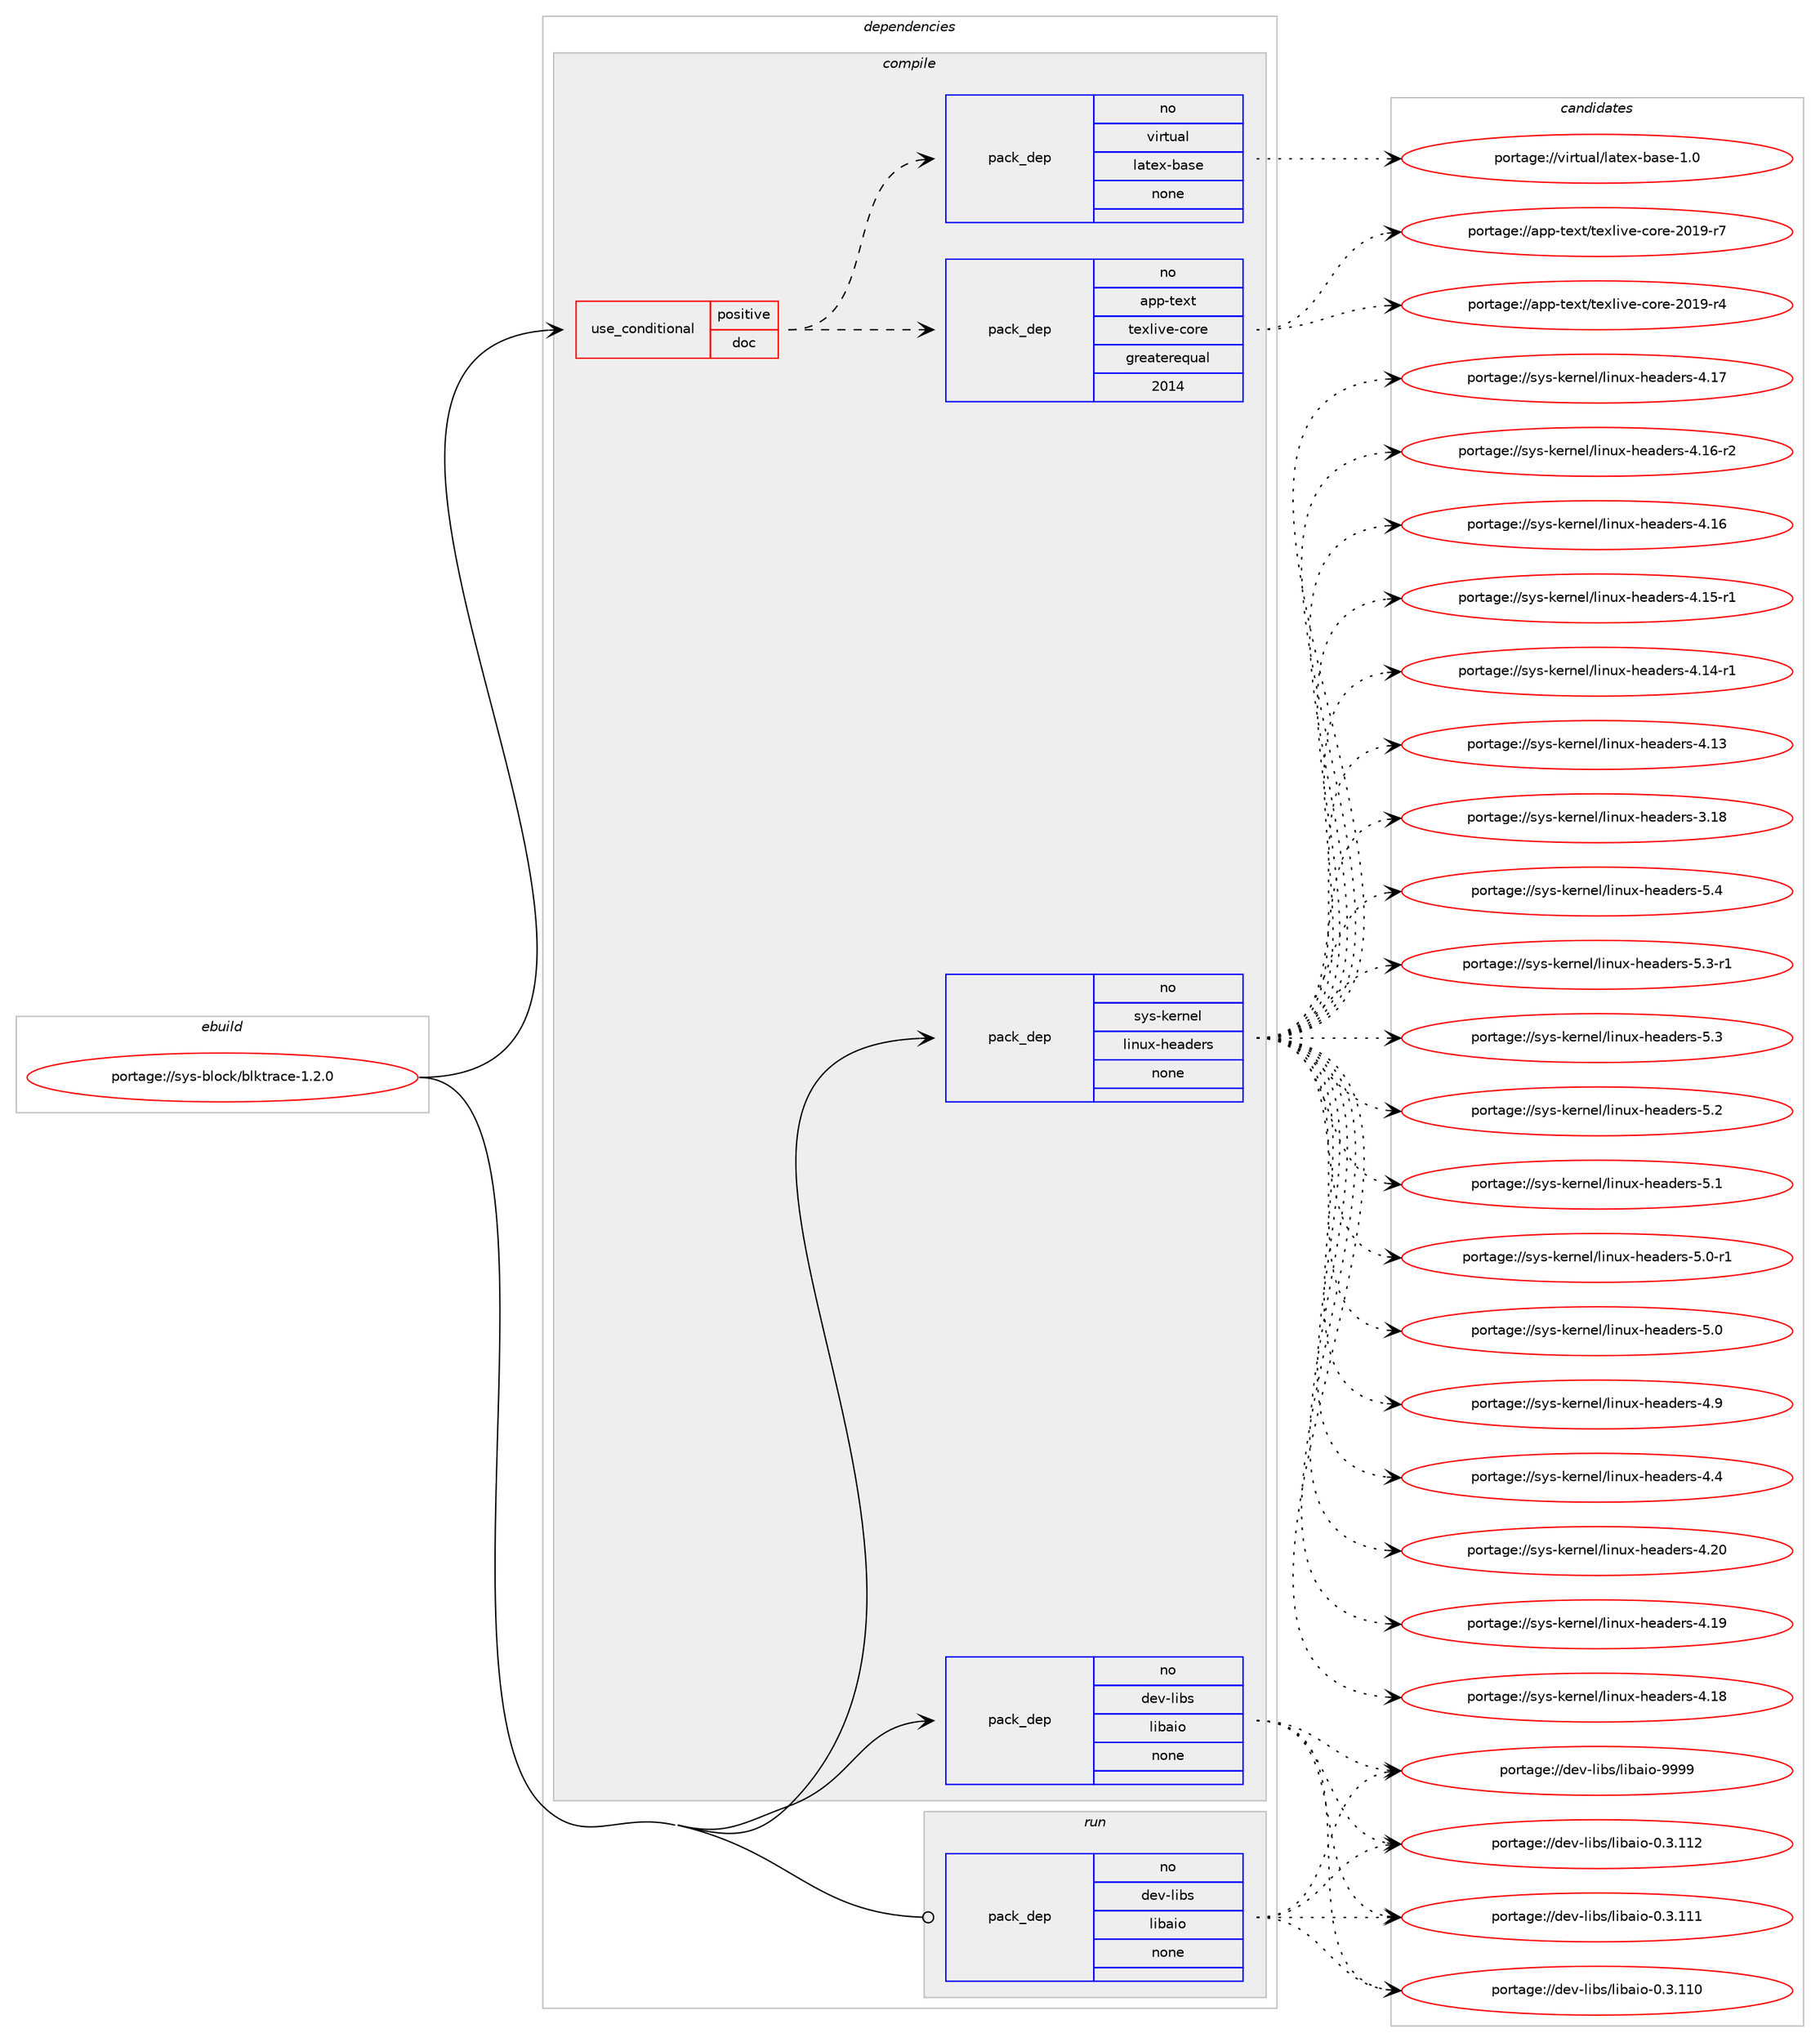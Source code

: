 digraph prolog {

# *************
# Graph options
# *************

newrank=true;
concentrate=true;
compound=true;
graph [rankdir=LR,fontname=Helvetica,fontsize=10,ranksep=1.5];#, ranksep=2.5, nodesep=0.2];
edge  [arrowhead=vee];
node  [fontname=Helvetica,fontsize=10];

# **********
# The ebuild
# **********

subgraph cluster_leftcol {
color=gray;
rank=same;
label=<<i>ebuild</i>>;
id [label="portage://sys-block/blktrace-1.2.0", color=red, width=4, href="../sys-block/blktrace-1.2.0.svg"];
}

# ****************
# The dependencies
# ****************

subgraph cluster_midcol {
color=gray;
label=<<i>dependencies</i>>;
subgraph cluster_compile {
fillcolor="#eeeeee";
style=filled;
label=<<i>compile</i>>;
subgraph cond12915 {
dependency65281 [label=<<TABLE BORDER="0" CELLBORDER="1" CELLSPACING="0" CELLPADDING="4"><TR><TD ROWSPAN="3" CELLPADDING="10">use_conditional</TD></TR><TR><TD>positive</TD></TR><TR><TD>doc</TD></TR></TABLE>>, shape=none, color=red];
subgraph pack50952 {
dependency65282 [label=<<TABLE BORDER="0" CELLBORDER="1" CELLSPACING="0" CELLPADDING="4" WIDTH="220"><TR><TD ROWSPAN="6" CELLPADDING="30">pack_dep</TD></TR><TR><TD WIDTH="110">no</TD></TR><TR><TD>virtual</TD></TR><TR><TD>latex-base</TD></TR><TR><TD>none</TD></TR><TR><TD></TD></TR></TABLE>>, shape=none, color=blue];
}
dependency65281:e -> dependency65282:w [weight=20,style="dashed",arrowhead="vee"];
subgraph pack50953 {
dependency65283 [label=<<TABLE BORDER="0" CELLBORDER="1" CELLSPACING="0" CELLPADDING="4" WIDTH="220"><TR><TD ROWSPAN="6" CELLPADDING="30">pack_dep</TD></TR><TR><TD WIDTH="110">no</TD></TR><TR><TD>app-text</TD></TR><TR><TD>texlive-core</TD></TR><TR><TD>greaterequal</TD></TR><TR><TD>2014</TD></TR></TABLE>>, shape=none, color=blue];
}
dependency65281:e -> dependency65283:w [weight=20,style="dashed",arrowhead="vee"];
}
id:e -> dependency65281:w [weight=20,style="solid",arrowhead="vee"];
subgraph pack50954 {
dependency65284 [label=<<TABLE BORDER="0" CELLBORDER="1" CELLSPACING="0" CELLPADDING="4" WIDTH="220"><TR><TD ROWSPAN="6" CELLPADDING="30">pack_dep</TD></TR><TR><TD WIDTH="110">no</TD></TR><TR><TD>dev-libs</TD></TR><TR><TD>libaio</TD></TR><TR><TD>none</TD></TR><TR><TD></TD></TR></TABLE>>, shape=none, color=blue];
}
id:e -> dependency65284:w [weight=20,style="solid",arrowhead="vee"];
subgraph pack50955 {
dependency65285 [label=<<TABLE BORDER="0" CELLBORDER="1" CELLSPACING="0" CELLPADDING="4" WIDTH="220"><TR><TD ROWSPAN="6" CELLPADDING="30">pack_dep</TD></TR><TR><TD WIDTH="110">no</TD></TR><TR><TD>sys-kernel</TD></TR><TR><TD>linux-headers</TD></TR><TR><TD>none</TD></TR><TR><TD></TD></TR></TABLE>>, shape=none, color=blue];
}
id:e -> dependency65285:w [weight=20,style="solid",arrowhead="vee"];
}
subgraph cluster_compileandrun {
fillcolor="#eeeeee";
style=filled;
label=<<i>compile and run</i>>;
}
subgraph cluster_run {
fillcolor="#eeeeee";
style=filled;
label=<<i>run</i>>;
subgraph pack50956 {
dependency65286 [label=<<TABLE BORDER="0" CELLBORDER="1" CELLSPACING="0" CELLPADDING="4" WIDTH="220"><TR><TD ROWSPAN="6" CELLPADDING="30">pack_dep</TD></TR><TR><TD WIDTH="110">no</TD></TR><TR><TD>dev-libs</TD></TR><TR><TD>libaio</TD></TR><TR><TD>none</TD></TR><TR><TD></TD></TR></TABLE>>, shape=none, color=blue];
}
id:e -> dependency65286:w [weight=20,style="solid",arrowhead="odot"];
}
}

# **************
# The candidates
# **************

subgraph cluster_choices {
rank=same;
color=gray;
label=<<i>candidates</i>>;

subgraph choice50952 {
color=black;
nodesep=1;
choice11810511411611797108471089711610112045989711510145494648 [label="portage://virtual/latex-base-1.0", color=red, width=4,href="../virtual/latex-base-1.0.svg"];
dependency65282:e -> choice11810511411611797108471089711610112045989711510145494648:w [style=dotted,weight="100"];
}
subgraph choice50953 {
color=black;
nodesep=1;
choice971121124511610112011647116101120108105118101459911111410145504849574511455 [label="portage://app-text/texlive-core-2019-r7", color=red, width=4,href="../app-text/texlive-core-2019-r7.svg"];
choice971121124511610112011647116101120108105118101459911111410145504849574511452 [label="portage://app-text/texlive-core-2019-r4", color=red, width=4,href="../app-text/texlive-core-2019-r4.svg"];
dependency65283:e -> choice971121124511610112011647116101120108105118101459911111410145504849574511455:w [style=dotted,weight="100"];
dependency65283:e -> choice971121124511610112011647116101120108105118101459911111410145504849574511452:w [style=dotted,weight="100"];
}
subgraph choice50954 {
color=black;
nodesep=1;
choice10010111845108105981154710810598971051114557575757 [label="portage://dev-libs/libaio-9999", color=red, width=4,href="../dev-libs/libaio-9999.svg"];
choice10010111845108105981154710810598971051114548465146494950 [label="portage://dev-libs/libaio-0.3.112", color=red, width=4,href="../dev-libs/libaio-0.3.112.svg"];
choice10010111845108105981154710810598971051114548465146494949 [label="portage://dev-libs/libaio-0.3.111", color=red, width=4,href="../dev-libs/libaio-0.3.111.svg"];
choice10010111845108105981154710810598971051114548465146494948 [label="portage://dev-libs/libaio-0.3.110", color=red, width=4,href="../dev-libs/libaio-0.3.110.svg"];
dependency65284:e -> choice10010111845108105981154710810598971051114557575757:w [style=dotted,weight="100"];
dependency65284:e -> choice10010111845108105981154710810598971051114548465146494950:w [style=dotted,weight="100"];
dependency65284:e -> choice10010111845108105981154710810598971051114548465146494949:w [style=dotted,weight="100"];
dependency65284:e -> choice10010111845108105981154710810598971051114548465146494948:w [style=dotted,weight="100"];
}
subgraph choice50955 {
color=black;
nodesep=1;
choice1151211154510710111411010110847108105110117120451041019710010111411545534652 [label="portage://sys-kernel/linux-headers-5.4", color=red, width=4,href="../sys-kernel/linux-headers-5.4.svg"];
choice11512111545107101114110101108471081051101171204510410197100101114115455346514511449 [label="portage://sys-kernel/linux-headers-5.3-r1", color=red, width=4,href="../sys-kernel/linux-headers-5.3-r1.svg"];
choice1151211154510710111411010110847108105110117120451041019710010111411545534651 [label="portage://sys-kernel/linux-headers-5.3", color=red, width=4,href="../sys-kernel/linux-headers-5.3.svg"];
choice1151211154510710111411010110847108105110117120451041019710010111411545534650 [label="portage://sys-kernel/linux-headers-5.2", color=red, width=4,href="../sys-kernel/linux-headers-5.2.svg"];
choice1151211154510710111411010110847108105110117120451041019710010111411545534649 [label="portage://sys-kernel/linux-headers-5.1", color=red, width=4,href="../sys-kernel/linux-headers-5.1.svg"];
choice11512111545107101114110101108471081051101171204510410197100101114115455346484511449 [label="portage://sys-kernel/linux-headers-5.0-r1", color=red, width=4,href="../sys-kernel/linux-headers-5.0-r1.svg"];
choice1151211154510710111411010110847108105110117120451041019710010111411545534648 [label="portage://sys-kernel/linux-headers-5.0", color=red, width=4,href="../sys-kernel/linux-headers-5.0.svg"];
choice1151211154510710111411010110847108105110117120451041019710010111411545524657 [label="portage://sys-kernel/linux-headers-4.9", color=red, width=4,href="../sys-kernel/linux-headers-4.9.svg"];
choice1151211154510710111411010110847108105110117120451041019710010111411545524652 [label="portage://sys-kernel/linux-headers-4.4", color=red, width=4,href="../sys-kernel/linux-headers-4.4.svg"];
choice115121115451071011141101011084710810511011712045104101971001011141154552465048 [label="portage://sys-kernel/linux-headers-4.20", color=red, width=4,href="../sys-kernel/linux-headers-4.20.svg"];
choice115121115451071011141101011084710810511011712045104101971001011141154552464957 [label="portage://sys-kernel/linux-headers-4.19", color=red, width=4,href="../sys-kernel/linux-headers-4.19.svg"];
choice115121115451071011141101011084710810511011712045104101971001011141154552464956 [label="portage://sys-kernel/linux-headers-4.18", color=red, width=4,href="../sys-kernel/linux-headers-4.18.svg"];
choice115121115451071011141101011084710810511011712045104101971001011141154552464955 [label="portage://sys-kernel/linux-headers-4.17", color=red, width=4,href="../sys-kernel/linux-headers-4.17.svg"];
choice1151211154510710111411010110847108105110117120451041019710010111411545524649544511450 [label="portage://sys-kernel/linux-headers-4.16-r2", color=red, width=4,href="../sys-kernel/linux-headers-4.16-r2.svg"];
choice115121115451071011141101011084710810511011712045104101971001011141154552464954 [label="portage://sys-kernel/linux-headers-4.16", color=red, width=4,href="../sys-kernel/linux-headers-4.16.svg"];
choice1151211154510710111411010110847108105110117120451041019710010111411545524649534511449 [label="portage://sys-kernel/linux-headers-4.15-r1", color=red, width=4,href="../sys-kernel/linux-headers-4.15-r1.svg"];
choice1151211154510710111411010110847108105110117120451041019710010111411545524649524511449 [label="portage://sys-kernel/linux-headers-4.14-r1", color=red, width=4,href="../sys-kernel/linux-headers-4.14-r1.svg"];
choice115121115451071011141101011084710810511011712045104101971001011141154552464951 [label="portage://sys-kernel/linux-headers-4.13", color=red, width=4,href="../sys-kernel/linux-headers-4.13.svg"];
choice115121115451071011141101011084710810511011712045104101971001011141154551464956 [label="portage://sys-kernel/linux-headers-3.18", color=red, width=4,href="../sys-kernel/linux-headers-3.18.svg"];
dependency65285:e -> choice1151211154510710111411010110847108105110117120451041019710010111411545534652:w [style=dotted,weight="100"];
dependency65285:e -> choice11512111545107101114110101108471081051101171204510410197100101114115455346514511449:w [style=dotted,weight="100"];
dependency65285:e -> choice1151211154510710111411010110847108105110117120451041019710010111411545534651:w [style=dotted,weight="100"];
dependency65285:e -> choice1151211154510710111411010110847108105110117120451041019710010111411545534650:w [style=dotted,weight="100"];
dependency65285:e -> choice1151211154510710111411010110847108105110117120451041019710010111411545534649:w [style=dotted,weight="100"];
dependency65285:e -> choice11512111545107101114110101108471081051101171204510410197100101114115455346484511449:w [style=dotted,weight="100"];
dependency65285:e -> choice1151211154510710111411010110847108105110117120451041019710010111411545534648:w [style=dotted,weight="100"];
dependency65285:e -> choice1151211154510710111411010110847108105110117120451041019710010111411545524657:w [style=dotted,weight="100"];
dependency65285:e -> choice1151211154510710111411010110847108105110117120451041019710010111411545524652:w [style=dotted,weight="100"];
dependency65285:e -> choice115121115451071011141101011084710810511011712045104101971001011141154552465048:w [style=dotted,weight="100"];
dependency65285:e -> choice115121115451071011141101011084710810511011712045104101971001011141154552464957:w [style=dotted,weight="100"];
dependency65285:e -> choice115121115451071011141101011084710810511011712045104101971001011141154552464956:w [style=dotted,weight="100"];
dependency65285:e -> choice115121115451071011141101011084710810511011712045104101971001011141154552464955:w [style=dotted,weight="100"];
dependency65285:e -> choice1151211154510710111411010110847108105110117120451041019710010111411545524649544511450:w [style=dotted,weight="100"];
dependency65285:e -> choice115121115451071011141101011084710810511011712045104101971001011141154552464954:w [style=dotted,weight="100"];
dependency65285:e -> choice1151211154510710111411010110847108105110117120451041019710010111411545524649534511449:w [style=dotted,weight="100"];
dependency65285:e -> choice1151211154510710111411010110847108105110117120451041019710010111411545524649524511449:w [style=dotted,weight="100"];
dependency65285:e -> choice115121115451071011141101011084710810511011712045104101971001011141154552464951:w [style=dotted,weight="100"];
dependency65285:e -> choice115121115451071011141101011084710810511011712045104101971001011141154551464956:w [style=dotted,weight="100"];
}
subgraph choice50956 {
color=black;
nodesep=1;
choice10010111845108105981154710810598971051114557575757 [label="portage://dev-libs/libaio-9999", color=red, width=4,href="../dev-libs/libaio-9999.svg"];
choice10010111845108105981154710810598971051114548465146494950 [label="portage://dev-libs/libaio-0.3.112", color=red, width=4,href="../dev-libs/libaio-0.3.112.svg"];
choice10010111845108105981154710810598971051114548465146494949 [label="portage://dev-libs/libaio-0.3.111", color=red, width=4,href="../dev-libs/libaio-0.3.111.svg"];
choice10010111845108105981154710810598971051114548465146494948 [label="portage://dev-libs/libaio-0.3.110", color=red, width=4,href="../dev-libs/libaio-0.3.110.svg"];
dependency65286:e -> choice10010111845108105981154710810598971051114557575757:w [style=dotted,weight="100"];
dependency65286:e -> choice10010111845108105981154710810598971051114548465146494950:w [style=dotted,weight="100"];
dependency65286:e -> choice10010111845108105981154710810598971051114548465146494949:w [style=dotted,weight="100"];
dependency65286:e -> choice10010111845108105981154710810598971051114548465146494948:w [style=dotted,weight="100"];
}
}

}

